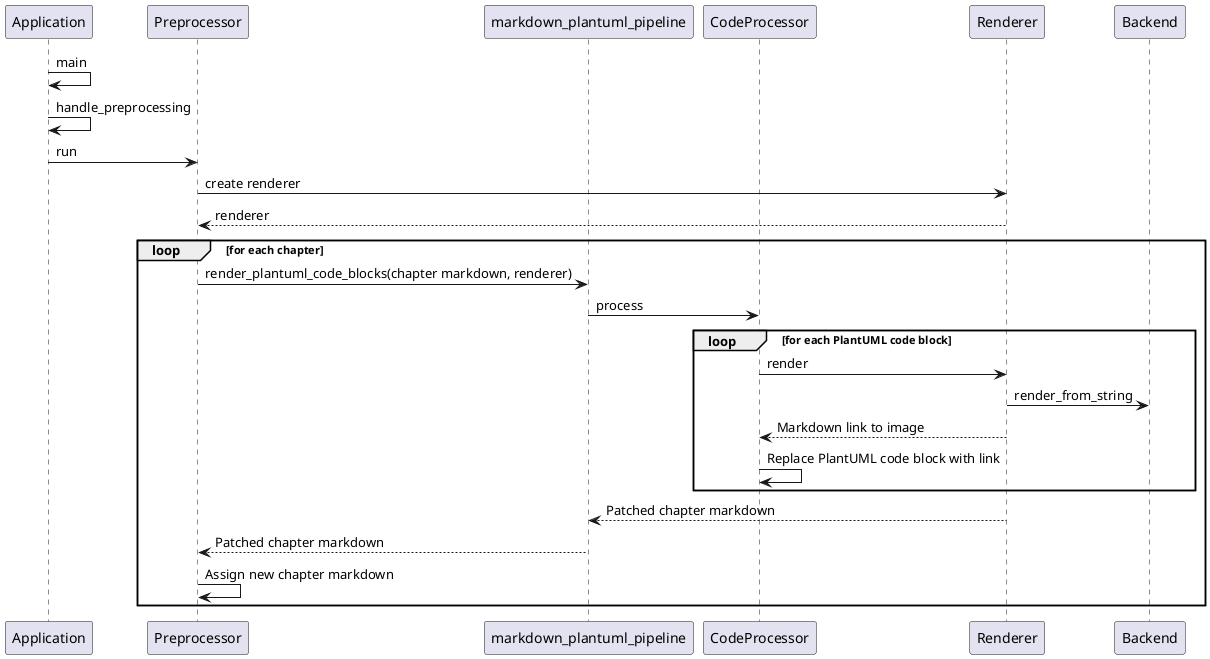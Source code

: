 @startuml
participant Application
participant Preprocessor
participant markdown_plantuml_pipeline
participant CodeProcessor
participant Renderer
participant Backend

Application -> Application: main
	Application -> Application: handle_preprocessing
	Application -> Preprocessor: run
		Preprocessor -> Renderer: create renderer
		Renderer --> Preprocessor: renderer
		loop for each chapter
			Preprocessor -> markdown_plantuml_pipeline: render_plantuml_code_blocks(chapter markdown, renderer)
			markdown_plantuml_pipeline -> CodeProcessor: process
			loop for each PlantUML code block
				CodeProcessor -> Renderer: render
					Renderer -> Backend: render_from_string
				Renderer --> CodeProcessor: Markdown link to image
				CodeProcessor -> CodeProcessor: Replace PlantUML code block with link
			end				
			Renderer --> markdown_plantuml_pipeline: Patched chapter markdown
			markdown_plantuml_pipeline --> Preprocessor: Patched chapter markdown
			Preprocessor -> Preprocessor: Assign new chapter markdown
		end
@enduml